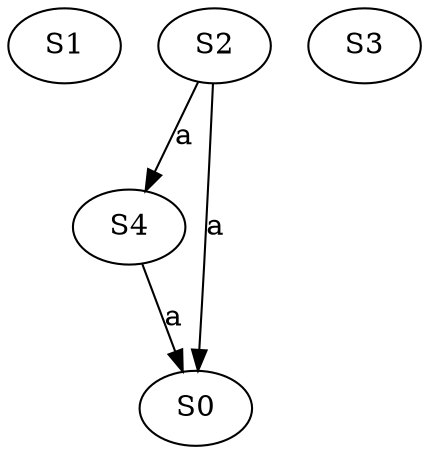 strict digraph  {
S1;
S2;
S4;
S0;
S3;
S2 -> S4  [label=a];
S2 -> S0  [label=a];
S4 -> S0  [label=a];
}
